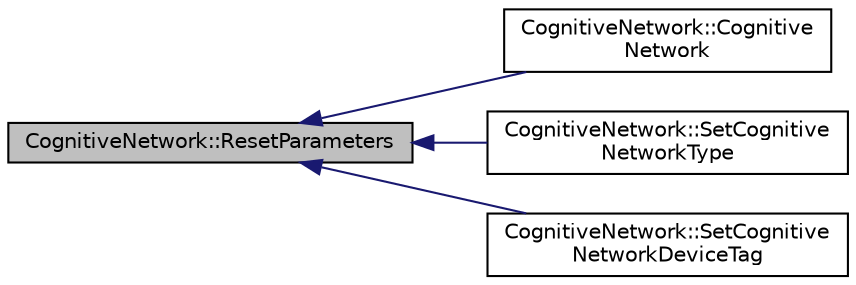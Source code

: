 digraph "CognitiveNetwork::ResetParameters"
{
  edge [fontname="Helvetica",fontsize="10",labelfontname="Helvetica",labelfontsize="10"];
  node [fontname="Helvetica",fontsize="10",shape=record];
  rankdir="LR";
  Node1 [label="CognitiveNetwork::ResetParameters",height=0.2,width=0.4,color="black", fillcolor="grey75", style="filled", fontcolor="black"];
  Node1 -> Node2 [dir="back",color="midnightblue",fontsize="10",style="solid",fontname="Helvetica"];
  Node2 [label="CognitiveNetwork::Cognitive\lNetwork",height=0.2,width=0.4,color="black", fillcolor="white", style="filled",URL="$class_cognitive_network.html#af31f2994018b97f5116edcf0b53af2e9"];
  Node1 -> Node3 [dir="back",color="midnightblue",fontsize="10",style="solid",fontname="Helvetica"];
  Node3 [label="CognitiveNetwork::SetCognitive\lNetworkType",height=0.2,width=0.4,color="black", fillcolor="white", style="filled",URL="$class_cognitive_network.html#a7ac0e0aaf734c6650d8f3ec172003a7c"];
  Node1 -> Node4 [dir="back",color="midnightblue",fontsize="10",style="solid",fontname="Helvetica"];
  Node4 [label="CognitiveNetwork::SetCognitive\lNetworkDeviceTag",height=0.2,width=0.4,color="black", fillcolor="white", style="filled",URL="$class_cognitive_network.html#adaeb821899e35970f1f590dc4d2a7e78"];
}
